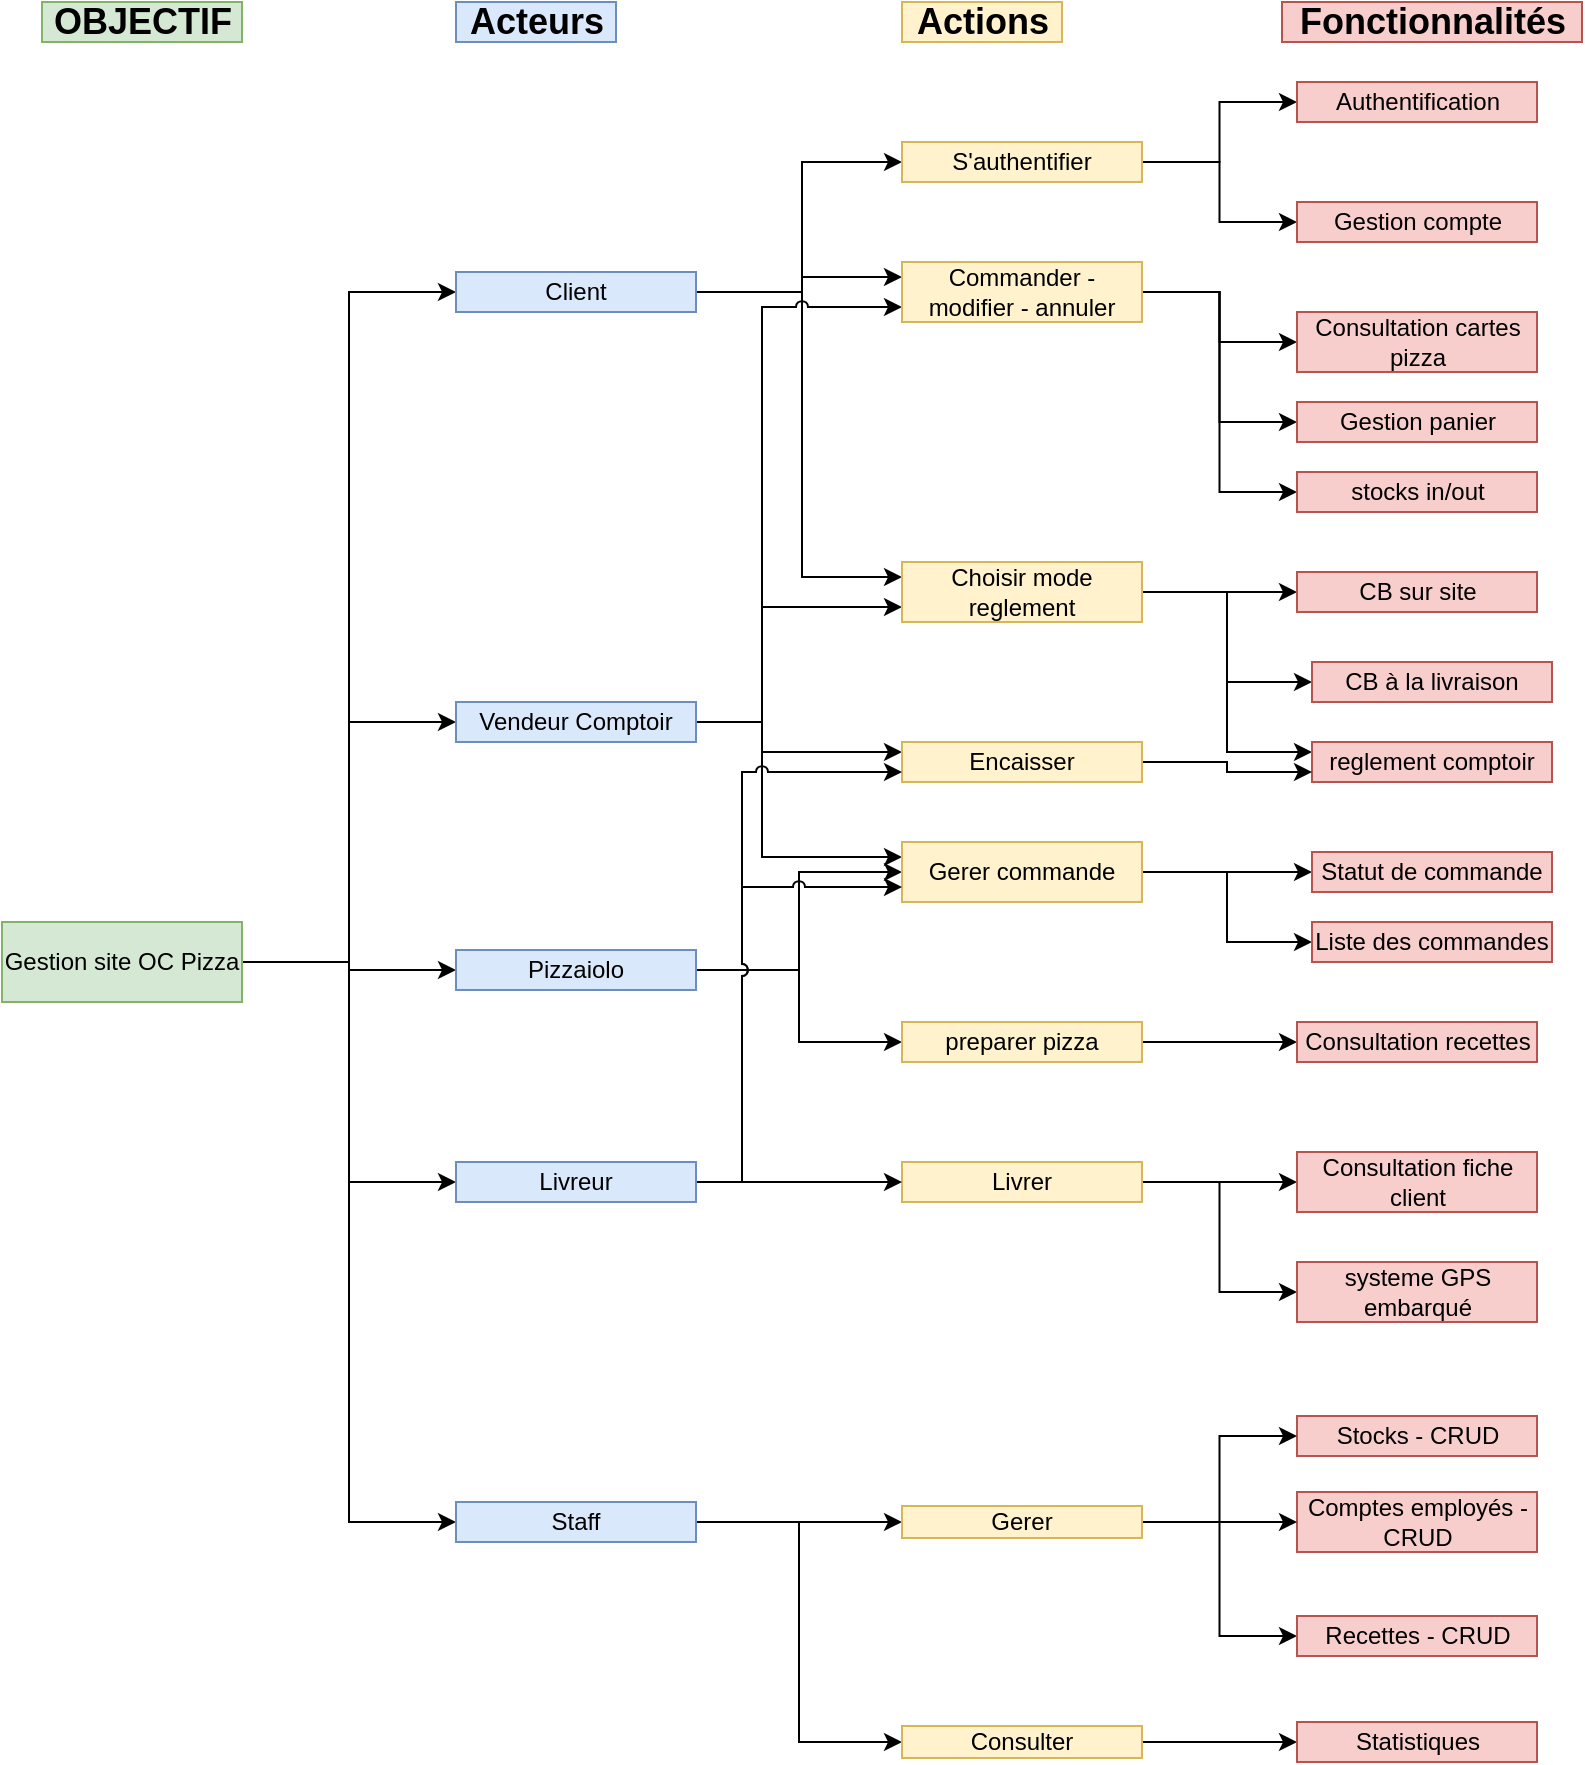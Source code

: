 <mxfile version="12.6.5" type="device"><diagram id="oVp71WA_F2gICGa9KLLZ" name="Page-1"><mxGraphModel dx="782" dy="800" grid="1" gridSize="10" guides="1" tooltips="1" connect="1" arrows="1" fold="1" page="1" pageScale="1" pageWidth="827" pageHeight="1169" math="0" shadow="0"><root><mxCell id="0"/><mxCell id="1" parent="0"/><mxCell id="IYJozQPvBVTYOMxsJlil-1" value="&lt;b&gt;&lt;font style=&quot;font-size: 18px&quot;&gt;OBJECTIF&lt;/font&gt;&lt;/b&gt;" style="text;html=1;align=center;verticalAlign=middle;resizable=0;points=[];autosize=1;fillColor=#d5e8d4;strokeColor=#82b366;" parent="1" vertex="1"><mxGeometry x="50" y="100" width="100" height="20" as="geometry"/></mxCell><mxCell id="IYJozQPvBVTYOMxsJlil-2" value="&lt;font style=&quot;font-size: 18px&quot;&gt;&lt;b&gt;Acteurs&lt;/b&gt;&lt;/font&gt;" style="text;html=1;align=center;verticalAlign=middle;resizable=0;points=[];autosize=1;fillColor=#dae8fc;strokeColor=#6c8ebf;" parent="1" vertex="1"><mxGeometry x="257" y="100" width="80" height="20" as="geometry"/></mxCell><mxCell id="IYJozQPvBVTYOMxsJlil-3" value="&lt;font style=&quot;font-size: 18px&quot;&gt;&lt;b&gt;Actions&lt;/b&gt;&lt;/font&gt;" style="text;html=1;align=center;verticalAlign=middle;resizable=0;points=[];autosize=1;fillColor=#fff2cc;strokeColor=#d6b656;" parent="1" vertex="1"><mxGeometry x="480" y="100" width="80" height="20" as="geometry"/></mxCell><mxCell id="IYJozQPvBVTYOMxsJlil-4" value="&lt;font style=&quot;font-size: 18px&quot;&gt;&lt;b&gt;Fonctionnalités&lt;/b&gt;&lt;/font&gt;" style="text;html=1;align=center;verticalAlign=middle;resizable=0;points=[];autosize=1;fillColor=#f8cecc;strokeColor=#b85450;" parent="1" vertex="1"><mxGeometry x="670" y="100" width="150" height="20" as="geometry"/></mxCell><mxCell id="IYJozQPvBVTYOMxsJlil-197" style="edgeStyle=orthogonalEdgeStyle;rounded=0;comic=0;jumpStyle=arc;orthogonalLoop=1;jettySize=auto;html=1;entryX=0;entryY=0.5;entryDx=0;entryDy=0;strokeColor=#000000;" parent="1" source="IYJozQPvBVTYOMxsJlil-5" target="IYJozQPvBVTYOMxsJlil-6" edge="1"><mxGeometry relative="1" as="geometry"/></mxCell><mxCell id="IYJozQPvBVTYOMxsJlil-198" style="edgeStyle=orthogonalEdgeStyle;rounded=0;comic=0;jumpStyle=arc;orthogonalLoop=1;jettySize=auto;html=1;entryX=0;entryY=0.5;entryDx=0;entryDy=0;strokeColor=#000000;" parent="1" source="IYJozQPvBVTYOMxsJlil-5" target="IYJozQPvBVTYOMxsJlil-7" edge="1"><mxGeometry relative="1" as="geometry"/></mxCell><mxCell id="IYJozQPvBVTYOMxsJlil-199" style="edgeStyle=orthogonalEdgeStyle;rounded=0;comic=0;jumpStyle=arc;orthogonalLoop=1;jettySize=auto;html=1;entryX=0;entryY=0.5;entryDx=0;entryDy=0;strokeColor=#000000;" parent="1" source="IYJozQPvBVTYOMxsJlil-5" target="IYJozQPvBVTYOMxsJlil-60" edge="1"><mxGeometry relative="1" as="geometry"/></mxCell><mxCell id="IYJozQPvBVTYOMxsJlil-200" style="edgeStyle=orthogonalEdgeStyle;rounded=0;comic=0;jumpStyle=arc;orthogonalLoop=1;jettySize=auto;html=1;entryX=0;entryY=0.5;entryDx=0;entryDy=0;strokeColor=#000000;" parent="1" source="IYJozQPvBVTYOMxsJlil-5" target="IYJozQPvBVTYOMxsJlil-144" edge="1"><mxGeometry relative="1" as="geometry"/></mxCell><mxCell id="IYJozQPvBVTYOMxsJlil-201" style="edgeStyle=orthogonalEdgeStyle;rounded=0;comic=0;jumpStyle=arc;orthogonalLoop=1;jettySize=auto;html=1;entryX=0;entryY=0.5;entryDx=0;entryDy=0;strokeColor=#000000;" parent="1" source="IYJozQPvBVTYOMxsJlil-5" target="IYJozQPvBVTYOMxsJlil-61" edge="1"><mxGeometry relative="1" as="geometry"/></mxCell><mxCell id="IYJozQPvBVTYOMxsJlil-5" value="Gestion site OC Pizza" style="rounded=0;whiteSpace=wrap;html=1;fillColor=#d5e8d4;strokeColor=#82b366;" parent="1" vertex="1"><mxGeometry x="30" y="560" width="120" height="40" as="geometry"/></mxCell><mxCell id="IYJozQPvBVTYOMxsJlil-121" style="edgeStyle=orthogonalEdgeStyle;rounded=0;comic=0;jumpStyle=none;orthogonalLoop=1;jettySize=auto;html=1;entryX=0;entryY=0.5;entryDx=0;entryDy=0;strokeColor=#000000;" parent="1" source="IYJozQPvBVTYOMxsJlil-6" target="IYJozQPvBVTYOMxsJlil-68" edge="1"><mxGeometry relative="1" as="geometry"><Array as="points"><mxPoint x="430" y="245"/><mxPoint x="430" y="180"/></Array></mxGeometry></mxCell><mxCell id="IYJozQPvBVTYOMxsJlil-122" style="edgeStyle=orthogonalEdgeStyle;rounded=0;comic=0;jumpStyle=none;orthogonalLoop=1;jettySize=auto;html=1;entryX=0;entryY=0.25;entryDx=0;entryDy=0;strokeColor=#000000;" parent="1" source="IYJozQPvBVTYOMxsJlil-6" target="IYJozQPvBVTYOMxsJlil-26" edge="1"><mxGeometry relative="1" as="geometry"><Array as="points"><mxPoint x="430" y="245"/><mxPoint x="430" y="238"/></Array></mxGeometry></mxCell><mxCell id="IYJozQPvBVTYOMxsJlil-123" style="edgeStyle=orthogonalEdgeStyle;rounded=0;comic=0;jumpStyle=none;orthogonalLoop=1;jettySize=auto;html=1;entryX=0;entryY=0.25;entryDx=0;entryDy=0;strokeColor=#000000;" parent="1" source="IYJozQPvBVTYOMxsJlil-6" target="IYJozQPvBVTYOMxsJlil-69" edge="1"><mxGeometry relative="1" as="geometry"><Array as="points"><mxPoint x="430" y="245"/><mxPoint x="430" y="388"/></Array></mxGeometry></mxCell><mxCell id="IYJozQPvBVTYOMxsJlil-6" value="Client" style="rounded=0;whiteSpace=wrap;html=1;fillColor=#dae8fc;strokeColor=#6c8ebf;" parent="1" vertex="1"><mxGeometry x="257" y="235" width="120" height="20" as="geometry"/></mxCell><mxCell id="IYJozQPvBVTYOMxsJlil-167" style="edgeStyle=orthogonalEdgeStyle;rounded=0;comic=0;jumpStyle=arc;orthogonalLoop=1;jettySize=auto;html=1;entryX=0;entryY=0.75;entryDx=0;entryDy=0;strokeColor=#000000;" parent="1" source="IYJozQPvBVTYOMxsJlil-7" target="IYJozQPvBVTYOMxsJlil-69" edge="1"><mxGeometry relative="1" as="geometry"><Array as="points"><mxPoint x="410" y="460"/><mxPoint x="410" y="403"/></Array></mxGeometry></mxCell><mxCell id="IYJozQPvBVTYOMxsJlil-168" style="edgeStyle=orthogonalEdgeStyle;rounded=0;comic=0;jumpStyle=arc;orthogonalLoop=1;jettySize=auto;html=1;entryX=0;entryY=0.75;entryDx=0;entryDy=0;strokeColor=#000000;" parent="1" source="IYJozQPvBVTYOMxsJlil-7" target="IYJozQPvBVTYOMxsJlil-26" edge="1"><mxGeometry relative="1" as="geometry"><Array as="points"><mxPoint x="410" y="460"/><mxPoint x="410" y="253"/></Array></mxGeometry></mxCell><mxCell id="IYJozQPvBVTYOMxsJlil-175" style="edgeStyle=orthogonalEdgeStyle;rounded=0;comic=0;jumpStyle=arc;orthogonalLoop=1;jettySize=auto;html=1;entryX=0;entryY=0.25;entryDx=0;entryDy=0;strokeColor=#000000;" parent="1" source="IYJozQPvBVTYOMxsJlil-7" target="IYJozQPvBVTYOMxsJlil-104" edge="1"><mxGeometry relative="1" as="geometry"><Array as="points"><mxPoint x="410" y="460"/><mxPoint x="410" y="528"/></Array></mxGeometry></mxCell><mxCell id="IYJozQPvBVTYOMxsJlil-181" style="edgeStyle=orthogonalEdgeStyle;rounded=0;comic=0;jumpStyle=arc;orthogonalLoop=1;jettySize=auto;html=1;entryX=0;entryY=0.25;entryDx=0;entryDy=0;strokeColor=#000000;" parent="1" source="IYJozQPvBVTYOMxsJlil-7" target="IYJozQPvBVTYOMxsJlil-91" edge="1"><mxGeometry relative="1" as="geometry"><Array as="points"><mxPoint x="410" y="460"/><mxPoint x="410" y="475"/></Array></mxGeometry></mxCell><mxCell id="IYJozQPvBVTYOMxsJlil-7" value="Vendeur Comptoir" style="rounded=0;whiteSpace=wrap;html=1;fillColor=#dae8fc;strokeColor=#6c8ebf;" parent="1" vertex="1"><mxGeometry x="257" y="450" width="120" height="20" as="geometry"/></mxCell><mxCell id="IYJozQPvBVTYOMxsJlil-114" style="edgeStyle=orthogonalEdgeStyle;orthogonalLoop=1;jettySize=auto;html=1;entryX=0;entryY=0.5;entryDx=0;entryDy=0;rounded=0;" parent="1" source="IYJozQPvBVTYOMxsJlil-26" target="IYJozQPvBVTYOMxsJlil-96" edge="1"><mxGeometry relative="1" as="geometry"/></mxCell><mxCell id="IYJozQPvBVTYOMxsJlil-115" style="edgeStyle=orthogonalEdgeStyle;orthogonalLoop=1;jettySize=auto;html=1;entryX=0;entryY=0.5;entryDx=0;entryDy=0;rounded=0;" parent="1" source="IYJozQPvBVTYOMxsJlil-26" target="IYJozQPvBVTYOMxsJlil-74" edge="1"><mxGeometry relative="1" as="geometry"/></mxCell><mxCell id="IYJozQPvBVTYOMxsJlil-118" style="edgeStyle=orthogonalEdgeStyle;orthogonalLoop=1;jettySize=auto;html=1;entryX=0;entryY=0.5;entryDx=0;entryDy=0;strokeColor=#000000;jumpStyle=none;comic=0;rounded=0;" parent="1" source="IYJozQPvBVTYOMxsJlil-26" target="IYJozQPvBVTYOMxsJlil-73" edge="1"><mxGeometry relative="1" as="geometry"/></mxCell><mxCell id="IYJozQPvBVTYOMxsJlil-26" value="Commander - modifier - annuler" style="rounded=0;whiteSpace=wrap;html=1;fillColor=#fff2cc;strokeColor=#d6b656;" parent="1" vertex="1"><mxGeometry x="480" y="230" width="120" height="30" as="geometry"/></mxCell><mxCell id="IYJozQPvBVTYOMxsJlil-177" style="edgeStyle=orthogonalEdgeStyle;rounded=0;comic=0;jumpStyle=arc;orthogonalLoop=1;jettySize=auto;html=1;entryX=0;entryY=0.5;entryDx=0;entryDy=0;strokeColor=#000000;" parent="1" source="IYJozQPvBVTYOMxsJlil-60" target="IYJozQPvBVTYOMxsJlil-104" edge="1"><mxGeometry relative="1" as="geometry"/></mxCell><mxCell id="IYJozQPvBVTYOMxsJlil-178" style="edgeStyle=orthogonalEdgeStyle;rounded=0;comic=0;jumpStyle=arc;orthogonalLoop=1;jettySize=auto;html=1;entryX=0;entryY=0.5;entryDx=0;entryDy=0;strokeColor=#000000;" parent="1" source="IYJozQPvBVTYOMxsJlil-60" target="IYJozQPvBVTYOMxsJlil-62" edge="1"><mxGeometry relative="1" as="geometry"/></mxCell><mxCell id="IYJozQPvBVTYOMxsJlil-60" value="Pizzaiolo" style="rounded=0;whiteSpace=wrap;html=1;fillColor=#dae8fc;strokeColor=#6c8ebf;" parent="1" vertex="1"><mxGeometry x="257" y="574" width="120" height="20" as="geometry"/></mxCell><mxCell id="IYJozQPvBVTYOMxsJlil-195" style="edgeStyle=orthogonalEdgeStyle;rounded=0;comic=0;jumpStyle=arc;orthogonalLoop=1;jettySize=auto;html=1;entryX=0;entryY=0.5;entryDx=0;entryDy=0;strokeColor=#000000;" parent="1" source="IYJozQPvBVTYOMxsJlil-61" target="IYJozQPvBVTYOMxsJlil-102" edge="1"><mxGeometry relative="1" as="geometry"/></mxCell><mxCell id="66So1kj0emruzWseQIwr-5" style="edgeStyle=orthogonalEdgeStyle;rounded=0;orthogonalLoop=1;jettySize=auto;html=1;entryX=0;entryY=0.5;entryDx=0;entryDy=0;" edge="1" parent="1" source="IYJozQPvBVTYOMxsJlil-61" target="66So1kj0emruzWseQIwr-1"><mxGeometry relative="1" as="geometry"/></mxCell><mxCell id="IYJozQPvBVTYOMxsJlil-61" value="Staff" style="rounded=0;whiteSpace=wrap;html=1;fillColor=#dae8fc;strokeColor=#6c8ebf;" parent="1" vertex="1"><mxGeometry x="257" y="850" width="120" height="20" as="geometry"/></mxCell><mxCell id="IYJozQPvBVTYOMxsJlil-179" style="edgeStyle=orthogonalEdgeStyle;rounded=0;comic=0;jumpStyle=arc;orthogonalLoop=1;jettySize=auto;html=1;entryX=0;entryY=0.5;entryDx=0;entryDy=0;strokeColor=#000000;" parent="1" source="IYJozQPvBVTYOMxsJlil-62" target="IYJozQPvBVTYOMxsJlil-135" edge="1"><mxGeometry relative="1" as="geometry"/></mxCell><mxCell id="IYJozQPvBVTYOMxsJlil-62" value="preparer pizza" style="rounded=0;whiteSpace=wrap;html=1;fillColor=#fff2cc;strokeColor=#d6b656;" parent="1" vertex="1"><mxGeometry x="480" y="610" width="120" height="20" as="geometry"/></mxCell><mxCell id="IYJozQPvBVTYOMxsJlil-187" style="edgeStyle=orthogonalEdgeStyle;rounded=0;comic=0;jumpStyle=arc;orthogonalLoop=1;jettySize=auto;html=1;entryX=0;entryY=0.5;entryDx=0;entryDy=0;strokeColor=#000000;" parent="1" source="IYJozQPvBVTYOMxsJlil-64" target="IYJozQPvBVTYOMxsJlil-148" edge="1"><mxGeometry relative="1" as="geometry"/></mxCell><mxCell id="IYJozQPvBVTYOMxsJlil-188" style="edgeStyle=orthogonalEdgeStyle;rounded=0;comic=0;jumpStyle=arc;orthogonalLoop=1;jettySize=auto;html=1;entryX=0;entryY=0.5;entryDx=0;entryDy=0;strokeColor=#000000;" parent="1" source="IYJozQPvBVTYOMxsJlil-64" target="IYJozQPvBVTYOMxsJlil-157" edge="1"><mxGeometry relative="1" as="geometry"/></mxCell><mxCell id="IYJozQPvBVTYOMxsJlil-64" value="Livrer" style="rounded=0;whiteSpace=wrap;html=1;fillColor=#fff2cc;strokeColor=#d6b656;" parent="1" vertex="1"><mxGeometry x="480" y="680" width="120" height="20" as="geometry"/></mxCell><mxCell id="IYJozQPvBVTYOMxsJlil-65" value="Stocks - CRUD" style="rounded=0;whiteSpace=wrap;html=1;fillColor=#f8cecc;strokeColor=#b85450;" parent="1" vertex="1"><mxGeometry x="677.5" y="807" width="120" height="20" as="geometry"/></mxCell><mxCell id="IYJozQPvBVTYOMxsJlil-67" value="Comptes employés - CRUD" style="rounded=0;whiteSpace=wrap;html=1;fillColor=#f8cecc;strokeColor=#b85450;" parent="1" vertex="1"><mxGeometry x="677.5" y="845" width="120" height="30" as="geometry"/></mxCell><mxCell id="IYJozQPvBVTYOMxsJlil-119" style="edgeStyle=orthogonalEdgeStyle;comic=0;jumpStyle=none;orthogonalLoop=1;jettySize=auto;html=1;entryX=0;entryY=0.5;entryDx=0;entryDy=0;strokeColor=#000000;rounded=0;" parent="1" source="IYJozQPvBVTYOMxsJlil-68" target="IYJozQPvBVTYOMxsJlil-71" edge="1"><mxGeometry relative="1" as="geometry"/></mxCell><mxCell id="IYJozQPvBVTYOMxsJlil-120" style="edgeStyle=orthogonalEdgeStyle;comic=0;jumpStyle=none;orthogonalLoop=1;jettySize=auto;html=1;entryX=0;entryY=0.5;entryDx=0;entryDy=0;strokeColor=#000000;rounded=0;" parent="1" source="IYJozQPvBVTYOMxsJlil-68" target="IYJozQPvBVTYOMxsJlil-70" edge="1"><mxGeometry relative="1" as="geometry"/></mxCell><mxCell id="IYJozQPvBVTYOMxsJlil-68" value="S'authentifier" style="rounded=0;whiteSpace=wrap;html=1;fillColor=#fff2cc;strokeColor=#d6b656;" parent="1" vertex="1"><mxGeometry x="480" y="170" width="120" height="20" as="geometry"/></mxCell><mxCell id="IYJozQPvBVTYOMxsJlil-111" style="edgeStyle=orthogonalEdgeStyle;orthogonalLoop=1;jettySize=auto;html=1;entryX=0;entryY=0.5;entryDx=0;entryDy=0;rounded=0;" parent="1" source="IYJozQPvBVTYOMxsJlil-69" target="IYJozQPvBVTYOMxsJlil-77" edge="1"><mxGeometry relative="1" as="geometry"><Array as="points"><mxPoint x="630" y="395"/><mxPoint x="630" y="395"/></Array></mxGeometry></mxCell><mxCell id="IYJozQPvBVTYOMxsJlil-169" style="edgeStyle=orthogonalEdgeStyle;rounded=0;comic=0;jumpStyle=arc;orthogonalLoop=1;jettySize=auto;html=1;entryX=0;entryY=0.5;entryDx=0;entryDy=0;strokeColor=#000000;" parent="1" source="IYJozQPvBVTYOMxsJlil-69" target="IYJozQPvBVTYOMxsJlil-78" edge="1"><mxGeometry relative="1" as="geometry"/></mxCell><mxCell id="IYJozQPvBVTYOMxsJlil-171" style="edgeStyle=orthogonalEdgeStyle;rounded=0;comic=0;jumpStyle=arc;orthogonalLoop=1;jettySize=auto;html=1;entryX=0;entryY=0.25;entryDx=0;entryDy=0;strokeColor=#000000;" parent="1" source="IYJozQPvBVTYOMxsJlil-69" target="IYJozQPvBVTYOMxsJlil-79" edge="1"><mxGeometry relative="1" as="geometry"/></mxCell><mxCell id="IYJozQPvBVTYOMxsJlil-69" value="Choisir mode reglement" style="rounded=0;whiteSpace=wrap;html=1;fillColor=#fff2cc;strokeColor=#d6b656;" parent="1" vertex="1"><mxGeometry x="480" y="380" width="120" height="30" as="geometry"/></mxCell><mxCell id="IYJozQPvBVTYOMxsJlil-70" value="Authentification" style="rounded=0;whiteSpace=wrap;html=1;fillColor=#f8cecc;strokeColor=#b85450;" parent="1" vertex="1"><mxGeometry x="677.5" y="140" width="120" height="20" as="geometry"/></mxCell><mxCell id="IYJozQPvBVTYOMxsJlil-71" value="Gestion compte" style="rounded=0;whiteSpace=wrap;html=1;fillColor=#f8cecc;strokeColor=#b85450;" parent="1" vertex="1"><mxGeometry x="677.5" y="200" width="120" height="20" as="geometry"/></mxCell><mxCell id="IYJozQPvBVTYOMxsJlil-73" value="Consultation cartes pizza" style="rounded=0;whiteSpace=wrap;html=1;fillColor=#f8cecc;strokeColor=#b85450;" parent="1" vertex="1"><mxGeometry x="677.5" y="255" width="120" height="30" as="geometry"/></mxCell><mxCell id="IYJozQPvBVTYOMxsJlil-74" value="Gestion panier" style="rounded=0;whiteSpace=wrap;html=1;fillColor=#f8cecc;strokeColor=#b85450;" parent="1" vertex="1"><mxGeometry x="677.5" y="300" width="120" height="20" as="geometry"/></mxCell><mxCell id="IYJozQPvBVTYOMxsJlil-77" value="CB sur site" style="rounded=0;whiteSpace=wrap;html=1;fillColor=#f8cecc;strokeColor=#b85450;" parent="1" vertex="1"><mxGeometry x="677.5" y="385" width="120" height="20" as="geometry"/></mxCell><mxCell id="IYJozQPvBVTYOMxsJlil-78" value="CB à la livraison" style="rounded=0;whiteSpace=wrap;html=1;fillColor=#f8cecc;strokeColor=#b85450;" parent="1" vertex="1"><mxGeometry x="685" y="430" width="120" height="20" as="geometry"/></mxCell><mxCell id="IYJozQPvBVTYOMxsJlil-79" value="reglement comptoir" style="rounded=0;whiteSpace=wrap;html=1;fillColor=#f8cecc;strokeColor=#b85450;" parent="1" vertex="1"><mxGeometry x="685" y="470" width="120" height="20" as="geometry"/></mxCell><mxCell id="IYJozQPvBVTYOMxsJlil-173" style="edgeStyle=orthogonalEdgeStyle;rounded=0;comic=0;jumpStyle=arc;orthogonalLoop=1;jettySize=auto;html=1;entryX=0;entryY=0.75;entryDx=0;entryDy=0;strokeColor=#000000;" parent="1" source="IYJozQPvBVTYOMxsJlil-91" target="IYJozQPvBVTYOMxsJlil-79" edge="1"><mxGeometry relative="1" as="geometry"/></mxCell><mxCell id="IYJozQPvBVTYOMxsJlil-91" value="Encaisser" style="rounded=0;whiteSpace=wrap;html=1;fillColor=#fff2cc;strokeColor=#d6b656;" parent="1" vertex="1"><mxGeometry x="480" y="470" width="120" height="20" as="geometry"/></mxCell><mxCell id="IYJozQPvBVTYOMxsJlil-96" value="stocks in/out" style="rounded=0;whiteSpace=wrap;html=1;fillColor=#f8cecc;strokeColor=#b85450;" parent="1" vertex="1"><mxGeometry x="677.5" y="335" width="120" height="20" as="geometry"/></mxCell><mxCell id="IYJozQPvBVTYOMxsJlil-192" style="edgeStyle=orthogonalEdgeStyle;rounded=0;comic=0;jumpStyle=arc;orthogonalLoop=1;jettySize=auto;html=1;entryX=0;entryY=0.5;entryDx=0;entryDy=0;strokeColor=#000000;" parent="1" source="IYJozQPvBVTYOMxsJlil-102" target="IYJozQPvBVTYOMxsJlil-67" edge="1"><mxGeometry relative="1" as="geometry"/></mxCell><mxCell id="IYJozQPvBVTYOMxsJlil-193" style="edgeStyle=orthogonalEdgeStyle;rounded=0;comic=0;jumpStyle=arc;orthogonalLoop=1;jettySize=auto;html=1;entryX=0;entryY=0.5;entryDx=0;entryDy=0;strokeColor=#000000;" parent="1" source="IYJozQPvBVTYOMxsJlil-102" target="IYJozQPvBVTYOMxsJlil-65" edge="1"><mxGeometry relative="1" as="geometry"/></mxCell><mxCell id="IYJozQPvBVTYOMxsJlil-194" style="edgeStyle=orthogonalEdgeStyle;rounded=0;comic=0;jumpStyle=arc;orthogonalLoop=1;jettySize=auto;html=1;entryX=0;entryY=0.5;entryDx=0;entryDy=0;strokeColor=#000000;" parent="1" source="IYJozQPvBVTYOMxsJlil-102" target="IYJozQPvBVTYOMxsJlil-140" edge="1"><mxGeometry relative="1" as="geometry"/></mxCell><mxCell id="IYJozQPvBVTYOMxsJlil-102" value="Gerer" style="rounded=0;whiteSpace=wrap;html=1;fillColor=#fff2cc;strokeColor=#d6b656;" parent="1" vertex="1"><mxGeometry x="480" y="852" width="120" height="16" as="geometry"/></mxCell><mxCell id="IYJozQPvBVTYOMxsJlil-113" style="edgeStyle=orthogonalEdgeStyle;orthogonalLoop=1;jettySize=auto;html=1;entryX=0;entryY=0.5;entryDx=0;entryDy=0;rounded=0;" parent="1" source="IYJozQPvBVTYOMxsJlil-104" target="IYJozQPvBVTYOMxsJlil-106" edge="1"><mxGeometry relative="1" as="geometry"/></mxCell><mxCell id="IYJozQPvBVTYOMxsJlil-146" style="edgeStyle=orthogonalEdgeStyle;rounded=0;comic=0;jumpStyle=gap;orthogonalLoop=1;jettySize=auto;html=1;entryX=0;entryY=0.5;entryDx=0;entryDy=0;strokeColor=#000000;" parent="1" source="IYJozQPvBVTYOMxsJlil-104" target="IYJozQPvBVTYOMxsJlil-145" edge="1"><mxGeometry relative="1" as="geometry"/></mxCell><mxCell id="IYJozQPvBVTYOMxsJlil-104" value="Gerer commande" style="rounded=0;whiteSpace=wrap;html=1;fillColor=#fff2cc;strokeColor=#d6b656;" parent="1" vertex="1"><mxGeometry x="480" y="520" width="120" height="30" as="geometry"/></mxCell><mxCell id="IYJozQPvBVTYOMxsJlil-106" value="Statut de commande" style="rounded=0;whiteSpace=wrap;html=1;fillColor=#f8cecc;strokeColor=#b85450;" parent="1" vertex="1"><mxGeometry x="685" y="525" width="120" height="20" as="geometry"/></mxCell><mxCell id="IYJozQPvBVTYOMxsJlil-140" value="Recettes - CRUD" style="rounded=0;whiteSpace=wrap;html=1;fillColor=#f8cecc;strokeColor=#b85450;" parent="1" vertex="1"><mxGeometry x="677.5" y="907" width="120" height="20" as="geometry"/></mxCell><mxCell id="IYJozQPvBVTYOMxsJlil-155" style="edgeStyle=orthogonalEdgeStyle;rounded=0;comic=0;jumpStyle=arc;orthogonalLoop=1;jettySize=auto;html=1;entryX=0;entryY=0.5;entryDx=0;entryDy=0;strokeColor=#000000;" parent="1" source="IYJozQPvBVTYOMxsJlil-144" target="IYJozQPvBVTYOMxsJlil-64" edge="1"><mxGeometry relative="1" as="geometry"/></mxCell><mxCell id="IYJozQPvBVTYOMxsJlil-182" style="edgeStyle=orthogonalEdgeStyle;rounded=0;comic=0;jumpStyle=arc;orthogonalLoop=1;jettySize=auto;html=1;entryX=0;entryY=0.75;entryDx=0;entryDy=0;strokeColor=#000000;" parent="1" source="IYJozQPvBVTYOMxsJlil-144" target="IYJozQPvBVTYOMxsJlil-91" edge="1"><mxGeometry relative="1" as="geometry"><Array as="points"><mxPoint x="400" y="690"/><mxPoint x="400" y="485"/></Array></mxGeometry></mxCell><mxCell id="IYJozQPvBVTYOMxsJlil-183" style="edgeStyle=orthogonalEdgeStyle;rounded=0;comic=0;jumpStyle=arc;orthogonalLoop=1;jettySize=auto;html=1;entryX=0;entryY=0.75;entryDx=0;entryDy=0;strokeColor=#000000;" parent="1" source="IYJozQPvBVTYOMxsJlil-144" target="IYJozQPvBVTYOMxsJlil-104" edge="1"><mxGeometry relative="1" as="geometry"><Array as="points"><mxPoint x="400" y="690"/><mxPoint x="400" y="543"/></Array></mxGeometry></mxCell><mxCell id="IYJozQPvBVTYOMxsJlil-144" value="Livreur" style="rounded=0;whiteSpace=wrap;html=1;fillColor=#dae8fc;strokeColor=#6c8ebf;" parent="1" vertex="1"><mxGeometry x="257" y="680" width="120" height="20" as="geometry"/></mxCell><mxCell id="IYJozQPvBVTYOMxsJlil-145" value="Liste des commandes" style="rounded=0;whiteSpace=wrap;html=1;fillColor=#f8cecc;strokeColor=#b85450;" parent="1" vertex="1"><mxGeometry x="685" y="560" width="120" height="20" as="geometry"/></mxCell><mxCell id="IYJozQPvBVTYOMxsJlil-148" value="Consultation fiche client" style="rounded=0;whiteSpace=wrap;html=1;fillColor=#f8cecc;strokeColor=#b85450;" parent="1" vertex="1"><mxGeometry x="677.5" y="675" width="120" height="30" as="geometry"/></mxCell><mxCell id="IYJozQPvBVTYOMxsJlil-157" value="systeme GPS embarqué" style="rounded=0;whiteSpace=wrap;html=1;fillColor=#f8cecc;strokeColor=#b85450;" parent="1" vertex="1"><mxGeometry x="677.5" y="730" width="120" height="30" as="geometry"/></mxCell><mxCell id="IYJozQPvBVTYOMxsJlil-135" value="Consultation recettes" style="rounded=0;whiteSpace=wrap;html=1;fillColor=#f8cecc;strokeColor=#b85450;" parent="1" vertex="1"><mxGeometry x="677.5" y="610" width="120" height="20" as="geometry"/></mxCell><mxCell id="66So1kj0emruzWseQIwr-3" style="edgeStyle=orthogonalEdgeStyle;rounded=0;orthogonalLoop=1;jettySize=auto;html=1;entryX=0;entryY=0.5;entryDx=0;entryDy=0;" edge="1" parent="1" source="66So1kj0emruzWseQIwr-1" target="66So1kj0emruzWseQIwr-2"><mxGeometry relative="1" as="geometry"/></mxCell><mxCell id="66So1kj0emruzWseQIwr-1" value="Consulter" style="rounded=0;whiteSpace=wrap;html=1;fillColor=#fff2cc;strokeColor=#d6b656;" vertex="1" parent="1"><mxGeometry x="480" y="962" width="120" height="16" as="geometry"/></mxCell><mxCell id="66So1kj0emruzWseQIwr-2" value="Statistiques" style="rounded=0;whiteSpace=wrap;html=1;fillColor=#f8cecc;strokeColor=#b85450;" vertex="1" parent="1"><mxGeometry x="677.5" y="960" width="120" height="20" as="geometry"/></mxCell></root></mxGraphModel></diagram></mxfile>